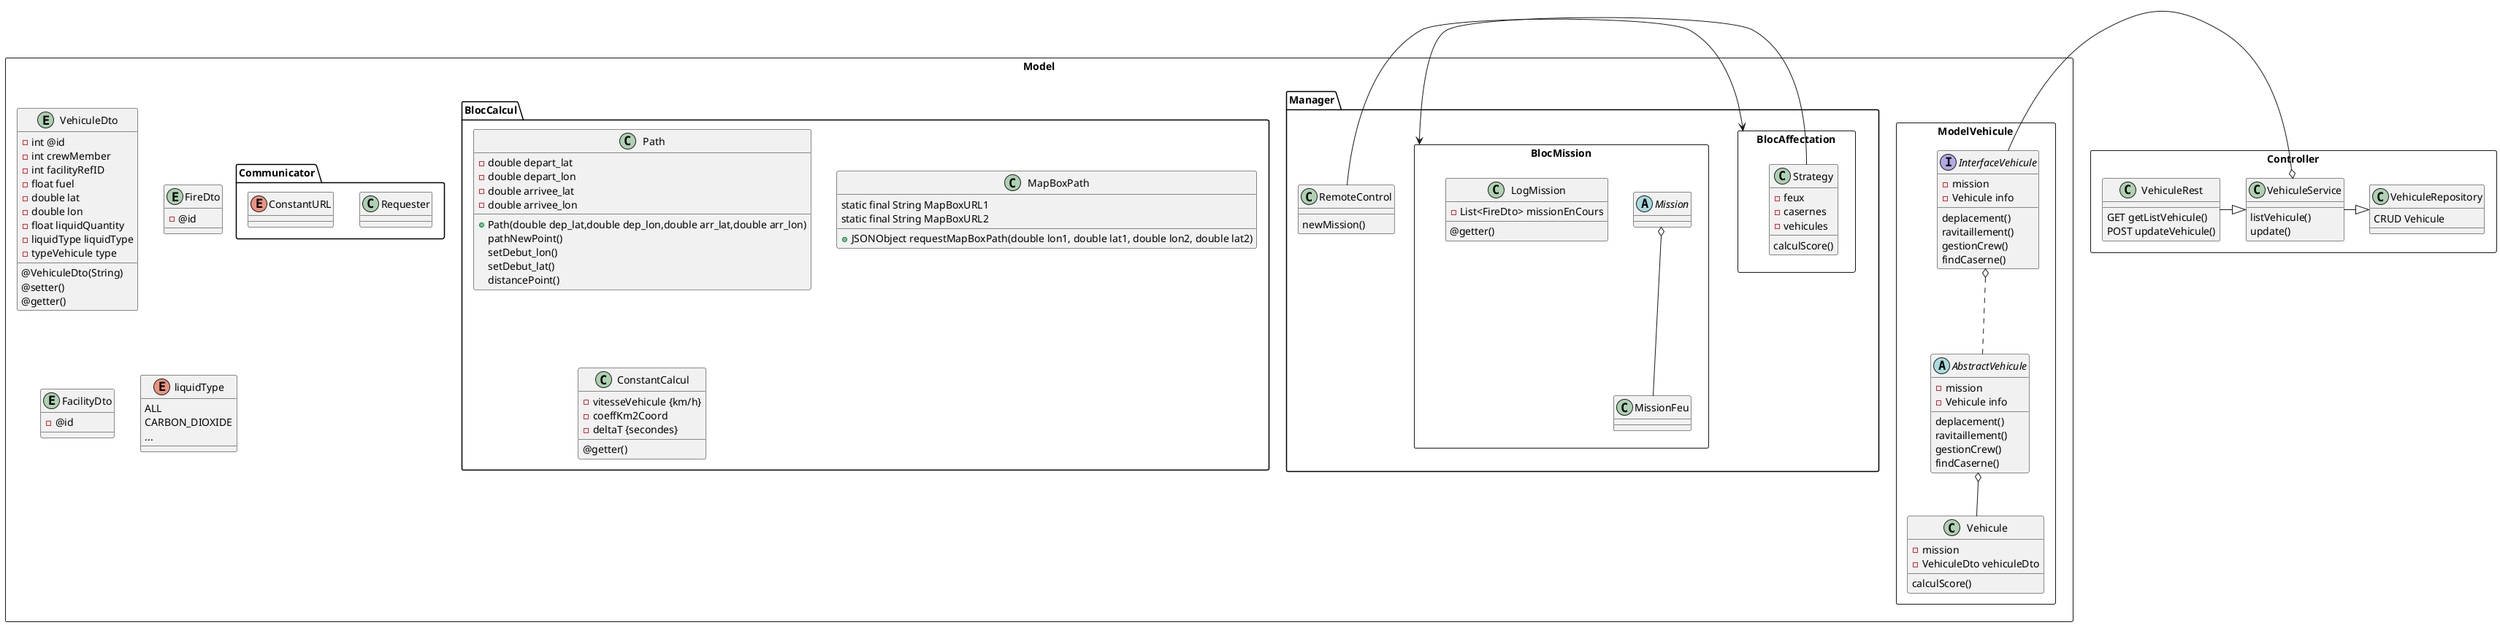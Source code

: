 @startuml

package Model <<Rectangle>> {
    entity VehiculeDto {
      - int @id
      - int crewMember
      - int facilityRefID
      - float fuel
      - double lat
      - double lon
      - float liquidQuantity
      - liquidType liquidType
      - typeVehicule type

        @VehiculeDto(String)
      @setter()
      @getter()
    }

    entity FireDto {
        - @id
    }
    entity FacilityDto {
        - @id
    }

    enum liquidType {
        ALL
        CARBON_DIOXIDE
        ...
    }

    package ModelVehicule <<rectangle>> {
        interface InterfaceVehicule {
            - mission
            - Vehicule info
            deplacement()
            ravitaillement()
            gestionCrew()
            findCaserne()
        }

        abstract AbstractVehicule {
            - mission
            - Vehicule info
            deplacement()
            ravitaillement()
            gestionCrew()
            findCaserne()
        }

        class Vehicule {
            - mission
            - VehiculeDto vehiculeDto
            calculScore()
        }

        InterfaceVehicule o.. AbstractVehicule
        AbstractVehicule o-- Vehicule
    }

    package Manager <<Folder>> {

        class RemoteControl {
            newMission()
        }

        package BlocAffectation <<rectangle>> {
            class Strategy {
                - feux
                - casernes
                - vehicules
                calculScore()
            }
        }

        package BlocMission <<rectangle>> {
            abstract Mission {
            }

            class MissionFeu {
            }

            Mission o-- MissionFeu

            class LogMission {
                - List<FireDto> missionEnCours
                @getter() 
            }
        }

        RemoteControl -> BlocAffectation
        Strategy -> BlocMission

    }

    package BlocCalcul <<Folder>> {
        class Path {
            - double depart_lat
            - double depart_lon
            - double arrivee_lat
            - double arrivee_lon
            + Path(double dep_lat,double dep_lon,double arr_lat,double arr_lon)
            pathNewPoint()
            setDebut_lon()
            setDebut_lat()
            distancePoint()
        }

        class MapBoxPath {
            static final String MapBoxURL1
            static final String MapBoxURL2
            + JSONObject requestMapBoxPath(double lon1, double lat1, double lon2, double lat2)
        }

        class ConstantCalcul {
            - vitesseVehicule {km/h}
            - coeffKm2Coord
            - deltaT {secondes}
            @getter()
        }
    }

    package Communicator <<Folder>> {

        class Requester {

        }

        enum ConstantURL {

        }

    }

}

package Controller <<Rectangle>> {

    class VehiculeRepository {
        CRUD Vehicule
    }

    class VehiculeService {
        listVehicule()
        update()
    }

    class VehiculeRest {
        GET getListVehicule()
        POST updateVehicule()
    }

    VehiculeRest -|> VehiculeService
    VehiculeService -|> VehiculeRepository

    VehiculeService o- InterfaceVehicule

}


@enduml